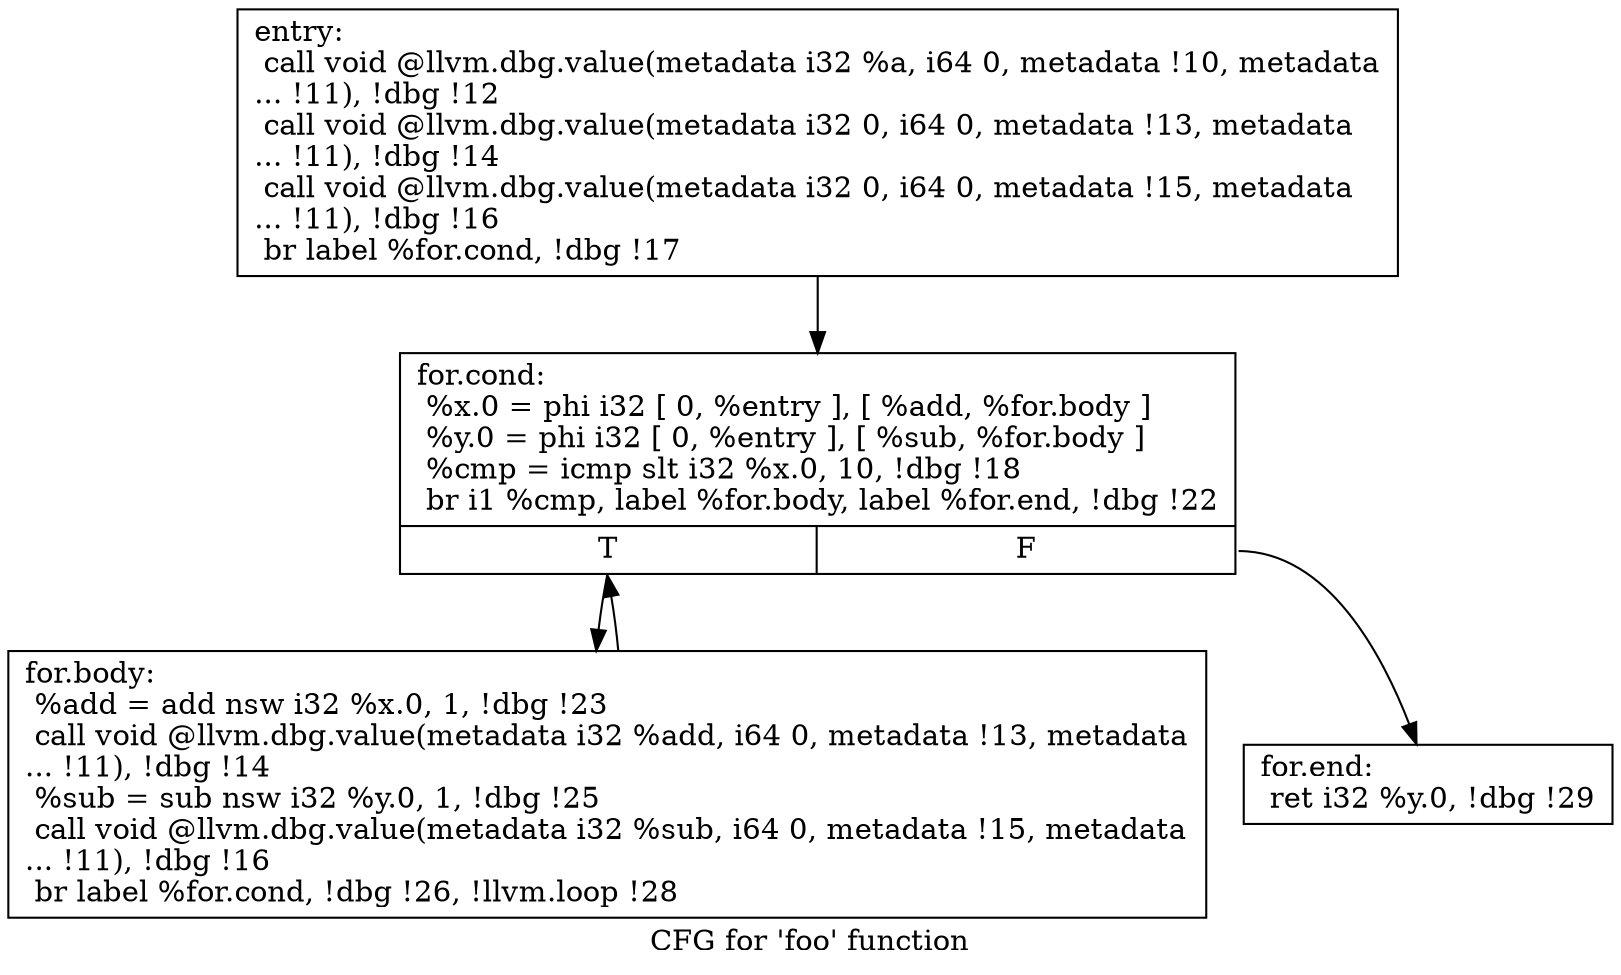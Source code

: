 digraph "CFG for 'foo' function" {
	label="CFG for 'foo' function";

	Node0x64c7800 [shape=record,label="{entry:\l  call void @llvm.dbg.value(metadata i32 %a, i64 0, metadata !10, metadata\l... !11), !dbg !12\l  call void @llvm.dbg.value(metadata i32 0, i64 0, metadata !13, metadata\l... !11), !dbg !14\l  call void @llvm.dbg.value(metadata i32 0, i64 0, metadata !15, metadata\l... !11), !dbg !16\l  br label %for.cond, !dbg !17\l}"];
	Node0x64c7800 -> Node0x64cc470;
	Node0x64cc470 [shape=record,label="{for.cond:                                         \l  %x.0 = phi i32 [ 0, %entry ], [ %add, %for.body ]\l  %y.0 = phi i32 [ 0, %entry ], [ %sub, %for.body ]\l  %cmp = icmp slt i32 %x.0, 10, !dbg !18\l  br i1 %cmp, label %for.body, label %for.end, !dbg !22\l|{<s0>T|<s1>F}}"];
	Node0x64cc470:s0 -> Node0x64cc750;
	Node0x64cc470:s1 -> Node0x64df6a0;
	Node0x64cc750 [shape=record,label="{for.body:                                         \l  %add = add nsw i32 %x.0, 1, !dbg !23\l  call void @llvm.dbg.value(metadata i32 %add, i64 0, metadata !13, metadata\l... !11), !dbg !14\l  %sub = sub nsw i32 %y.0, 1, !dbg !25\l  call void @llvm.dbg.value(metadata i32 %sub, i64 0, metadata !15, metadata\l... !11), !dbg !16\l  br label %for.cond, !dbg !26, !llvm.loop !28\l}"];
	Node0x64cc750 -> Node0x64cc470;
	Node0x64df6a0 [shape=record,label="{for.end:                                          \l  ret i32 %y.0, !dbg !29\l}"];
}
